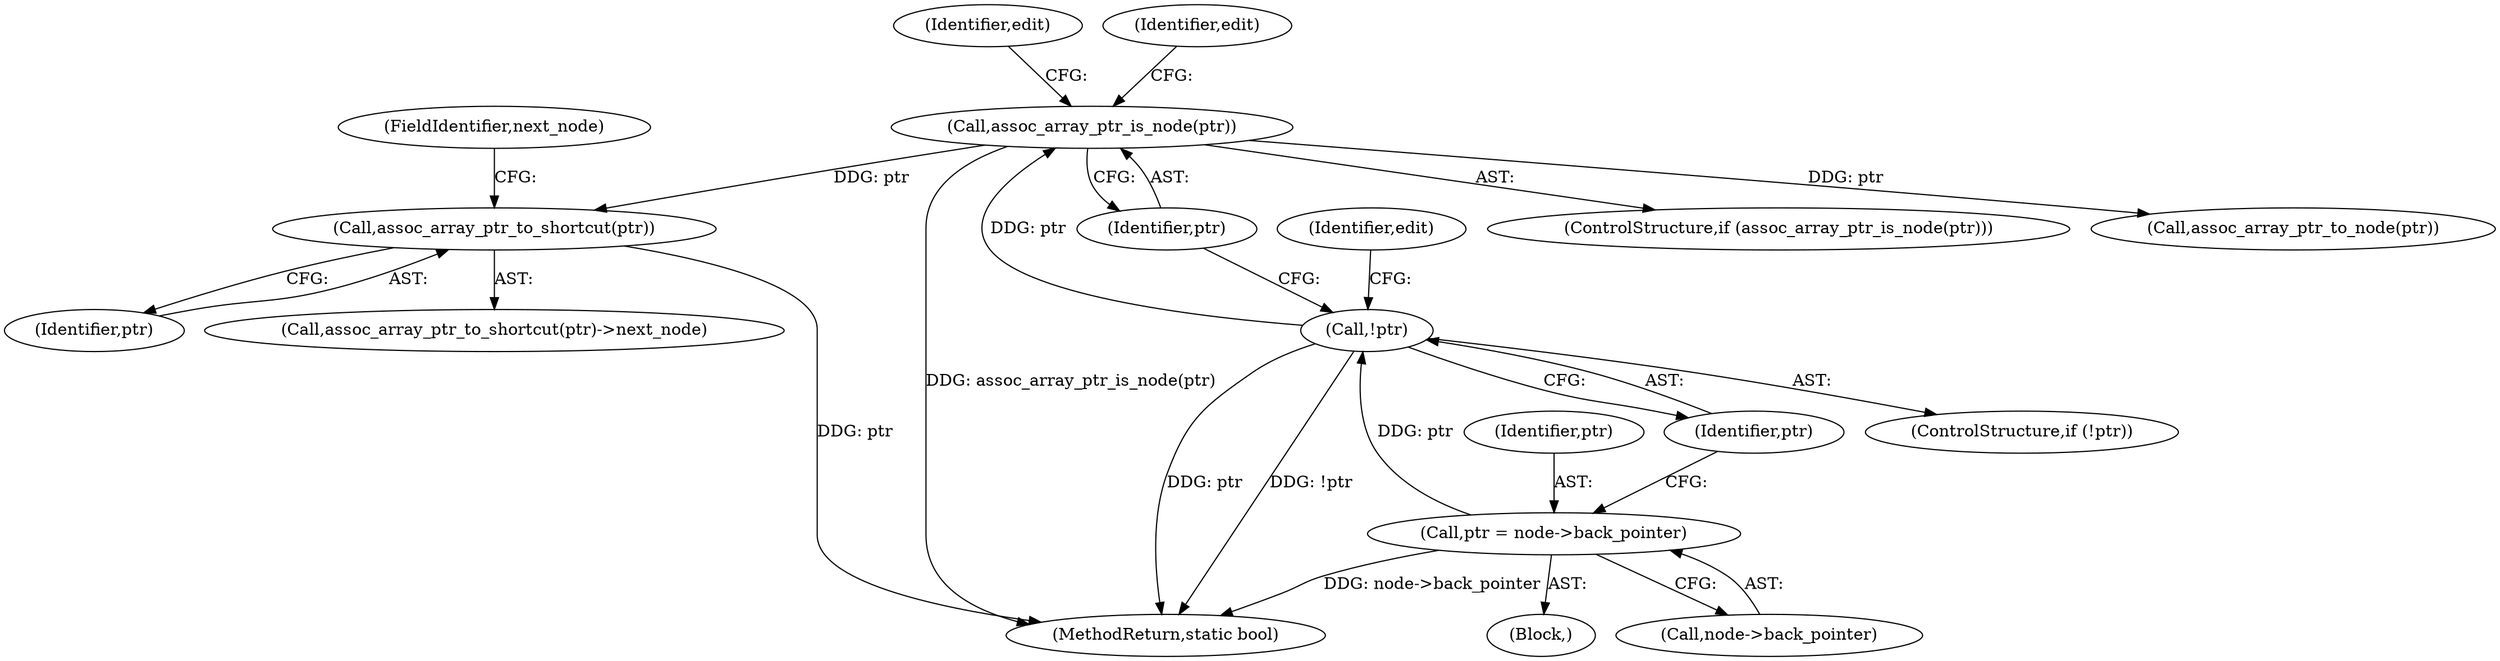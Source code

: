 digraph "0_linux_ea6789980fdaa610d7eb63602c746bf6ec70cd2b@pointer" {
"1000845" [label="(Call,assoc_array_ptr_to_shortcut(ptr))"];
"1000815" [label="(Call,assoc_array_ptr_is_node(ptr))"];
"1000797" [label="(Call,!ptr)"];
"1000791" [label="(Call,ptr = node->back_pointer)"];
"1000121" [label="(Block,)"];
"1000792" [label="(Identifier,ptr)"];
"1000845" [label="(Call,assoc_array_ptr_to_shortcut(ptr))"];
"1000791" [label="(Call,ptr = node->back_pointer)"];
"1000846" [label="(Identifier,ptr)"];
"1000815" [label="(Call,assoc_array_ptr_is_node(ptr))"];
"1000796" [label="(ControlStructure,if (!ptr))"];
"1000821" [label="(Identifier,edit)"];
"1000793" [label="(Call,node->back_pointer)"];
"1000847" [label="(FieldIdentifier,next_node)"];
"1000814" [label="(ControlStructure,if (assoc_array_ptr_is_node(ptr)))"];
"1000828" [label="(Call,assoc_array_ptr_to_node(ptr))"];
"1000844" [label="(Call,assoc_array_ptr_to_shortcut(ptr)->next_node)"];
"1000798" [label="(Identifier,ptr)"];
"1000839" [label="(Identifier,edit)"];
"1000797" [label="(Call,!ptr)"];
"1000816" [label="(Identifier,ptr)"];
"1000803" [label="(Identifier,edit)"];
"1001112" [label="(MethodReturn,static bool)"];
"1000845" -> "1000844"  [label="AST: "];
"1000845" -> "1000846"  [label="CFG: "];
"1000846" -> "1000845"  [label="AST: "];
"1000847" -> "1000845"  [label="CFG: "];
"1000845" -> "1001112"  [label="DDG: ptr"];
"1000815" -> "1000845"  [label="DDG: ptr"];
"1000815" -> "1000814"  [label="AST: "];
"1000815" -> "1000816"  [label="CFG: "];
"1000816" -> "1000815"  [label="AST: "];
"1000821" -> "1000815"  [label="CFG: "];
"1000839" -> "1000815"  [label="CFG: "];
"1000815" -> "1001112"  [label="DDG: assoc_array_ptr_is_node(ptr)"];
"1000797" -> "1000815"  [label="DDG: ptr"];
"1000815" -> "1000828"  [label="DDG: ptr"];
"1000797" -> "1000796"  [label="AST: "];
"1000797" -> "1000798"  [label="CFG: "];
"1000798" -> "1000797"  [label="AST: "];
"1000803" -> "1000797"  [label="CFG: "];
"1000816" -> "1000797"  [label="CFG: "];
"1000797" -> "1001112"  [label="DDG: ptr"];
"1000797" -> "1001112"  [label="DDG: !ptr"];
"1000791" -> "1000797"  [label="DDG: ptr"];
"1000791" -> "1000121"  [label="AST: "];
"1000791" -> "1000793"  [label="CFG: "];
"1000792" -> "1000791"  [label="AST: "];
"1000793" -> "1000791"  [label="AST: "];
"1000798" -> "1000791"  [label="CFG: "];
"1000791" -> "1001112"  [label="DDG: node->back_pointer"];
}
